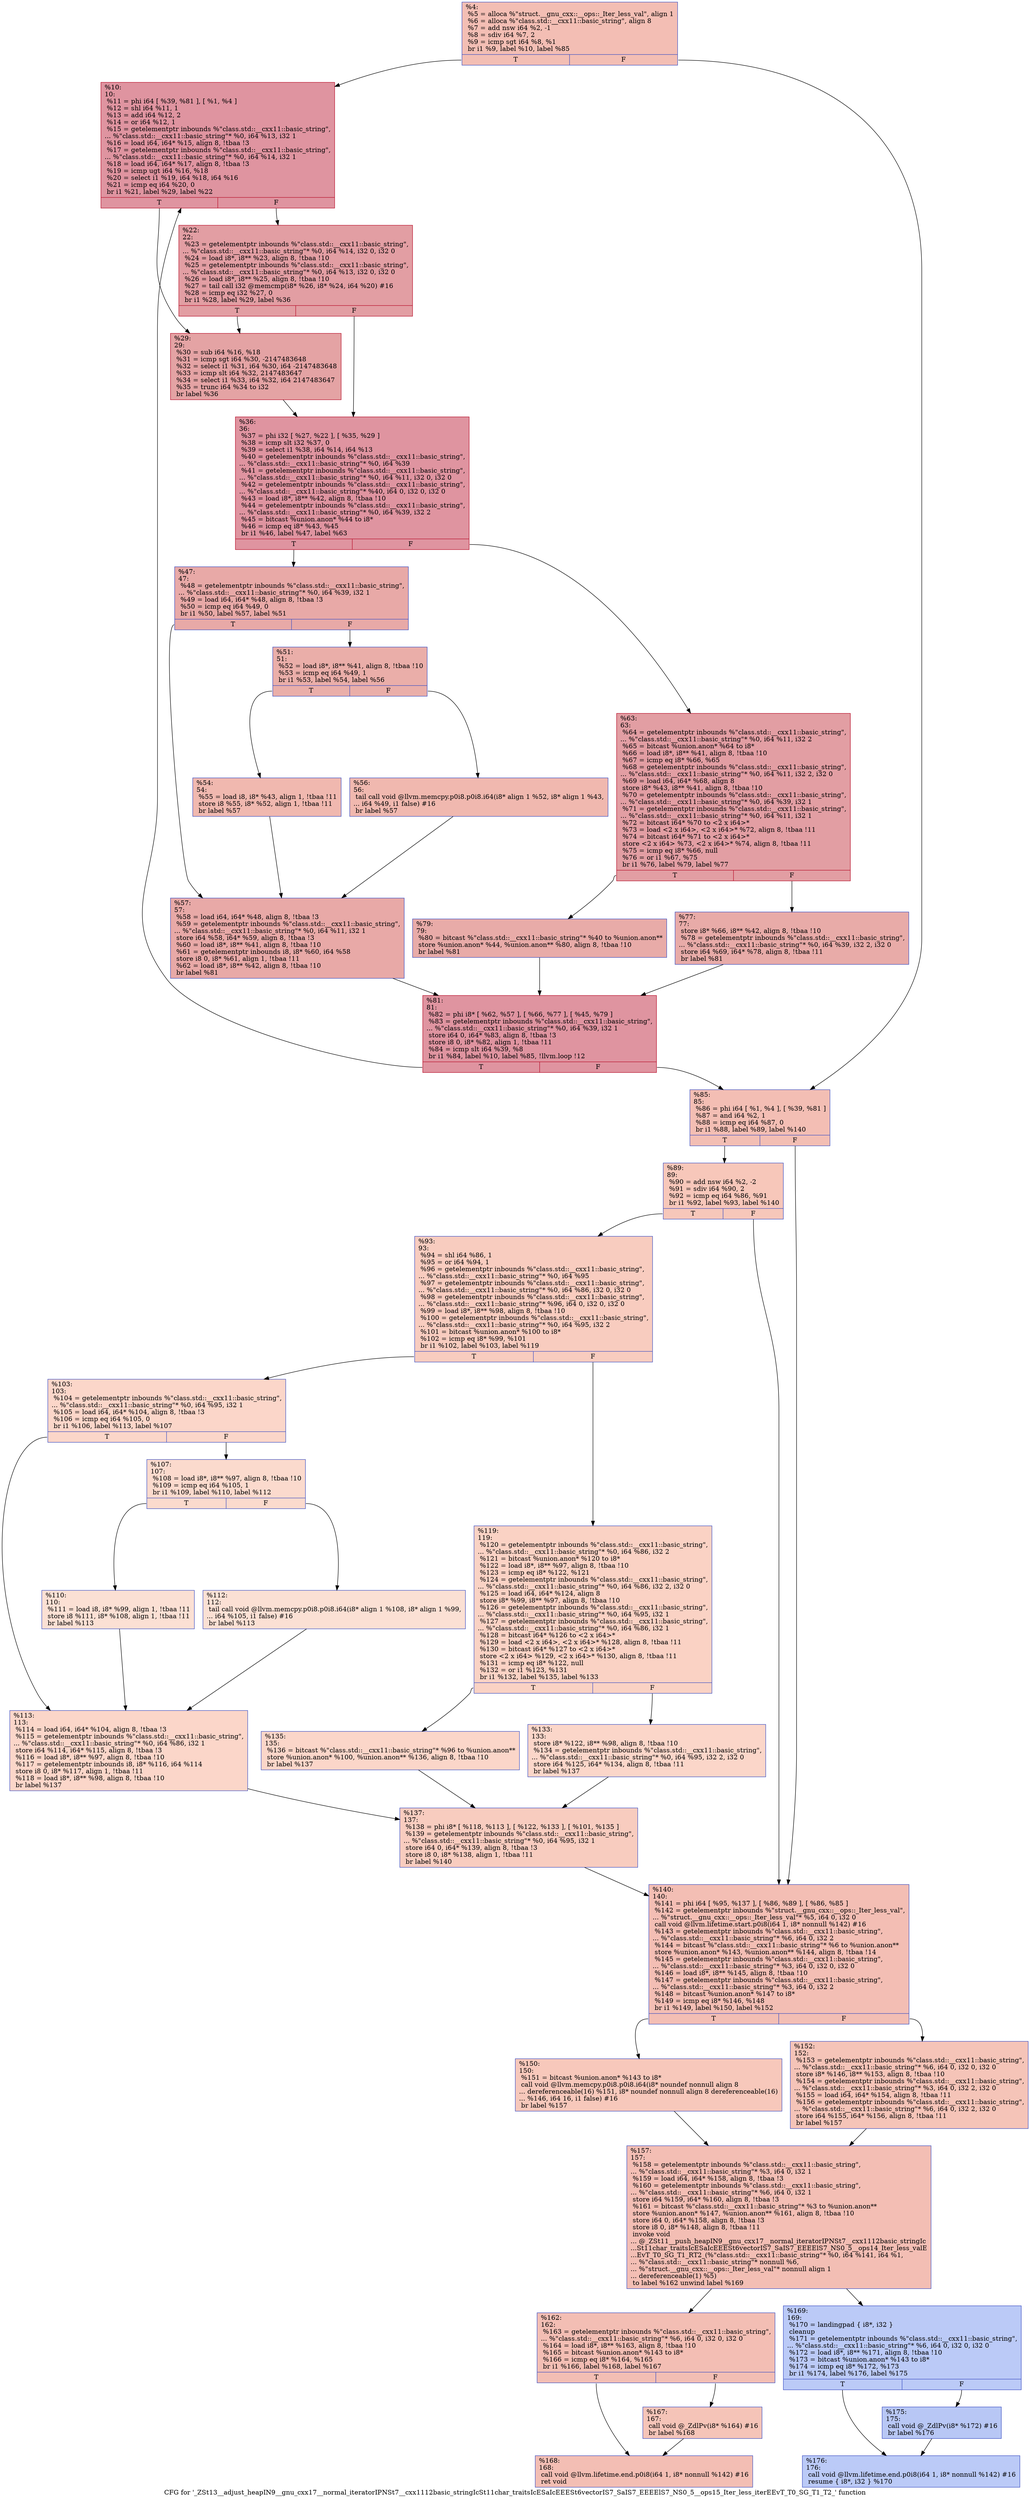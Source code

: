 digraph "CFG for '_ZSt13__adjust_heapIN9__gnu_cxx17__normal_iteratorIPNSt7__cxx1112basic_stringIcSt11char_traitsIcESaIcEEESt6vectorIS7_SaIS7_EEEElS7_NS0_5__ops15_Iter_less_iterEEvT_T0_SG_T1_T2_' function" {
	label="CFG for '_ZSt13__adjust_heapIN9__gnu_cxx17__normal_iteratorIPNSt7__cxx1112basic_stringIcSt11char_traitsIcESaIcEEESt6vectorIS7_SaIS7_EEEElS7_NS0_5__ops15_Iter_less_iterEEvT_T0_SG_T1_T2_' function";

	Node0x5599fb401ed0 [shape=record,color="#3d50c3ff", style=filled, fillcolor="#e36c5570",label="{%4:\l  %5 = alloca %\"struct.__gnu_cxx::__ops::_Iter_less_val\", align 1\l  %6 = alloca %\"class.std::__cxx11::basic_string\", align 8\l  %7 = add nsw i64 %2, -1\l  %8 = sdiv i64 %7, 2\l  %9 = icmp sgt i64 %8, %1\l  br i1 %9, label %10, label %85\l|{<s0>T|<s1>F}}"];
	Node0x5599fb401ed0:s0 -> Node0x5599fb401f20;
	Node0x5599fb401ed0:s1 -> Node0x5599fb402200;
	Node0x5599fb401f20 [shape=record,color="#b70d28ff", style=filled, fillcolor="#b70d2870",label="{%10:\l10:                                               \l  %11 = phi i64 [ %39, %81 ], [ %1, %4 ]\l  %12 = shl i64 %11, 1\l  %13 = add i64 %12, 2\l  %14 = or i64 %12, 1\l  %15 = getelementptr inbounds %\"class.std::__cxx11::basic_string\",\l... %\"class.std::__cxx11::basic_string\"* %0, i64 %13, i32 1\l  %16 = load i64, i64* %15, align 8, !tbaa !3\l  %17 = getelementptr inbounds %\"class.std::__cxx11::basic_string\",\l... %\"class.std::__cxx11::basic_string\"* %0, i64 %14, i32 1\l  %18 = load i64, i64* %17, align 8, !tbaa !3\l  %19 = icmp ugt i64 %16, %18\l  %20 = select i1 %19, i64 %18, i64 %16\l  %21 = icmp eq i64 %20, 0\l  br i1 %21, label %29, label %22\l|{<s0>T|<s1>F}}"];
	Node0x5599fb401f20:s0 -> Node0x5599fb402770;
	Node0x5599fb401f20:s1 -> Node0x5599fb4027c0;
	Node0x5599fb4027c0 [shape=record,color="#b70d28ff", style=filled, fillcolor="#be242e70",label="{%22:\l22:                                               \l  %23 = getelementptr inbounds %\"class.std::__cxx11::basic_string\",\l... %\"class.std::__cxx11::basic_string\"* %0, i64 %14, i32 0, i32 0\l  %24 = load i8*, i8** %23, align 8, !tbaa !10\l  %25 = getelementptr inbounds %\"class.std::__cxx11::basic_string\",\l... %\"class.std::__cxx11::basic_string\"* %0, i64 %13, i32 0, i32 0\l  %26 = load i8*, i8** %25, align 8, !tbaa !10\l  %27 = tail call i32 @memcmp(i8* %26, i8* %24, i64 %20) #16\l  %28 = icmp eq i32 %27, 0\l  br i1 %28, label %29, label %36\l|{<s0>T|<s1>F}}"];
	Node0x5599fb4027c0:s0 -> Node0x5599fb402770;
	Node0x5599fb4027c0:s1 -> Node0x5599fb402e70;
	Node0x5599fb402770 [shape=record,color="#b70d28ff", style=filled, fillcolor="#c32e3170",label="{%29:\l29:                                               \l  %30 = sub i64 %16, %18\l  %31 = icmp sgt i64 %30, -2147483648\l  %32 = select i1 %31, i64 %30, i64 -2147483648\l  %33 = icmp slt i64 %32, 2147483647\l  %34 = select i1 %33, i64 %32, i64 2147483647\l  %35 = trunc i64 %34 to i32\l  br label %36\l}"];
	Node0x5599fb402770 -> Node0x5599fb402e70;
	Node0x5599fb402e70 [shape=record,color="#b70d28ff", style=filled, fillcolor="#b70d2870",label="{%36:\l36:                                               \l  %37 = phi i32 [ %27, %22 ], [ %35, %29 ]\l  %38 = icmp slt i32 %37, 0\l  %39 = select i1 %38, i64 %14, i64 %13\l  %40 = getelementptr inbounds %\"class.std::__cxx11::basic_string\",\l... %\"class.std::__cxx11::basic_string\"* %0, i64 %39\l  %41 = getelementptr inbounds %\"class.std::__cxx11::basic_string\",\l... %\"class.std::__cxx11::basic_string\"* %0, i64 %11, i32 0, i32 0\l  %42 = getelementptr inbounds %\"class.std::__cxx11::basic_string\",\l... %\"class.std::__cxx11::basic_string\"* %40, i64 0, i32 0, i32 0\l  %43 = load i8*, i8** %42, align 8, !tbaa !10\l  %44 = getelementptr inbounds %\"class.std::__cxx11::basic_string\",\l... %\"class.std::__cxx11::basic_string\"* %0, i64 %39, i32 2\l  %45 = bitcast %union.anon* %44 to i8*\l  %46 = icmp eq i8* %43, %45\l  br i1 %46, label %47, label %63\l|{<s0>T|<s1>F}}"];
	Node0x5599fb402e70:s0 -> Node0x5599fb403980;
	Node0x5599fb402e70:s1 -> Node0x5599fb4039d0;
	Node0x5599fb403980 [shape=record,color="#3d50c3ff", style=filled, fillcolor="#ca3b3770",label="{%47:\l47:                                               \l  %48 = getelementptr inbounds %\"class.std::__cxx11::basic_string\",\l... %\"class.std::__cxx11::basic_string\"* %0, i64 %39, i32 1\l  %49 = load i64, i64* %48, align 8, !tbaa !3\l  %50 = icmp eq i64 %49, 0\l  br i1 %50, label %57, label %51\l|{<s0>T|<s1>F}}"];
	Node0x5599fb403980:s0 -> Node0x5599fb403c90;
	Node0x5599fb403980:s1 -> Node0x5599fb403ce0;
	Node0x5599fb403ce0 [shape=record,color="#3d50c3ff", style=filled, fillcolor="#d0473d70",label="{%51:\l51:                                               \l  %52 = load i8*, i8** %41, align 8, !tbaa !10\l  %53 = icmp eq i64 %49, 1\l  br i1 %53, label %54, label %56\l|{<s0>T|<s1>F}}"];
	Node0x5599fb403ce0:s0 -> Node0x5599fb403ee0;
	Node0x5599fb403ce0:s1 -> Node0x5599fb403f30;
	Node0x5599fb403ee0 [shape=record,color="#3d50c3ff", style=filled, fillcolor="#dc5d4a70",label="{%54:\l54:                                               \l  %55 = load i8, i8* %43, align 1, !tbaa !11\l  store i8 %55, i8* %52, align 1, !tbaa !11\l  br label %57\l}"];
	Node0x5599fb403ee0 -> Node0x5599fb403c90;
	Node0x5599fb403f30 [shape=record,color="#3d50c3ff", style=filled, fillcolor="#dc5d4a70",label="{%56:\l56:                                               \l  tail call void @llvm.memcpy.p0i8.p0i8.i64(i8* align 1 %52, i8* align 1 %43,\l... i64 %49, i1 false) #16\l  br label %57\l}"];
	Node0x5599fb403f30 -> Node0x5599fb403c90;
	Node0x5599fb403c90 [shape=record,color="#3d50c3ff", style=filled, fillcolor="#ca3b3770",label="{%57:\l57:                                               \l  %58 = load i64, i64* %48, align 8, !tbaa !3\l  %59 = getelementptr inbounds %\"class.std::__cxx11::basic_string\",\l... %\"class.std::__cxx11::basic_string\"* %0, i64 %11, i32 1\l  store i64 %58, i64* %59, align 8, !tbaa !3\l  %60 = load i8*, i8** %41, align 8, !tbaa !10\l  %61 = getelementptr inbounds i8, i8* %60, i64 %58\l  store i8 0, i8* %61, align 1, !tbaa !11\l  %62 = load i8*, i8** %42, align 8, !tbaa !10\l  br label %81\l}"];
	Node0x5599fb403c90 -> Node0x5599fb402300;
	Node0x5599fb4039d0 [shape=record,color="#b70d28ff", style=filled, fillcolor="#be242e70",label="{%63:\l63:                                               \l  %64 = getelementptr inbounds %\"class.std::__cxx11::basic_string\",\l... %\"class.std::__cxx11::basic_string\"* %0, i64 %11, i32 2\l  %65 = bitcast %union.anon* %64 to i8*\l  %66 = load i8*, i8** %41, align 8, !tbaa !10\l  %67 = icmp eq i8* %66, %65\l  %68 = getelementptr inbounds %\"class.std::__cxx11::basic_string\",\l... %\"class.std::__cxx11::basic_string\"* %0, i64 %11, i32 2, i32 0\l  %69 = load i64, i64* %68, align 8\l  store i8* %43, i8** %41, align 8, !tbaa !10\l  %70 = getelementptr inbounds %\"class.std::__cxx11::basic_string\",\l... %\"class.std::__cxx11::basic_string\"* %0, i64 %39, i32 1\l  %71 = getelementptr inbounds %\"class.std::__cxx11::basic_string\",\l... %\"class.std::__cxx11::basic_string\"* %0, i64 %11, i32 1\l  %72 = bitcast i64* %70 to \<2 x i64\>*\l  %73 = load \<2 x i64\>, \<2 x i64\>* %72, align 8, !tbaa !11\l  %74 = bitcast i64* %71 to \<2 x i64\>*\l  store \<2 x i64\> %73, \<2 x i64\>* %74, align 8, !tbaa !11\l  %75 = icmp eq i8* %66, null\l  %76 = or i1 %67, %75\l  br i1 %76, label %79, label %77\l|{<s0>T|<s1>F}}"];
	Node0x5599fb4039d0:s0 -> Node0x5599fb4056d0;
	Node0x5599fb4039d0:s1 -> Node0x5599fb405720;
	Node0x5599fb405720 [shape=record,color="#3d50c3ff", style=filled, fillcolor="#cc403a70",label="{%77:\l77:                                               \l  store i8* %66, i8** %42, align 8, !tbaa !10\l  %78 = getelementptr inbounds %\"class.std::__cxx11::basic_string\",\l... %\"class.std::__cxx11::basic_string\"* %0, i64 %39, i32 2, i32 0\l  store i64 %69, i64* %78, align 8, !tbaa !11\l  br label %81\l}"];
	Node0x5599fb405720 -> Node0x5599fb402300;
	Node0x5599fb4056d0 [shape=record,color="#3d50c3ff", style=filled, fillcolor="#cc403a70",label="{%79:\l79:                                               \l  %80 = bitcast %\"class.std::__cxx11::basic_string\"* %40 to %union.anon**\l  store %union.anon* %44, %union.anon** %80, align 8, !tbaa !10\l  br label %81\l}"];
	Node0x5599fb4056d0 -> Node0x5599fb402300;
	Node0x5599fb402300 [shape=record,color="#b70d28ff", style=filled, fillcolor="#b70d2870",label="{%81:\l81:                                               \l  %82 = phi i8* [ %62, %57 ], [ %66, %77 ], [ %45, %79 ]\l  %83 = getelementptr inbounds %\"class.std::__cxx11::basic_string\",\l... %\"class.std::__cxx11::basic_string\"* %0, i64 %39, i32 1\l  store i64 0, i64* %83, align 8, !tbaa !3\l  store i8 0, i8* %82, align 1, !tbaa !11\l  %84 = icmp slt i64 %39, %8\l  br i1 %84, label %10, label %85, !llvm.loop !12\l|{<s0>T|<s1>F}}"];
	Node0x5599fb402300:s0 -> Node0x5599fb401f20;
	Node0x5599fb402300:s1 -> Node0x5599fb402200;
	Node0x5599fb402200 [shape=record,color="#3d50c3ff", style=filled, fillcolor="#e36c5570",label="{%85:\l85:                                               \l  %86 = phi i64 [ %1, %4 ], [ %39, %81 ]\l  %87 = and i64 %2, 1\l  %88 = icmp eq i64 %87, 0\l  br i1 %88, label %89, label %140\l|{<s0>T|<s1>F}}"];
	Node0x5599fb402200:s0 -> Node0x5599fb406850;
	Node0x5599fb402200:s1 -> Node0x5599fb4068a0;
	Node0x5599fb406850 [shape=record,color="#3d50c3ff", style=filled, fillcolor="#ec7f6370",label="{%89:\l89:                                               \l  %90 = add nsw i64 %2, -2\l  %91 = sdiv i64 %90, 2\l  %92 = icmp eq i64 %86, %91\l  br i1 %92, label %93, label %140\l|{<s0>T|<s1>F}}"];
	Node0x5599fb406850:s0 -> Node0x5599fb406b50;
	Node0x5599fb406850:s1 -> Node0x5599fb4068a0;
	Node0x5599fb406b50 [shape=record,color="#3d50c3ff", style=filled, fillcolor="#f08b6e70",label="{%93:\l93:                                               \l  %94 = shl i64 %86, 1\l  %95 = or i64 %94, 1\l  %96 = getelementptr inbounds %\"class.std::__cxx11::basic_string\",\l... %\"class.std::__cxx11::basic_string\"* %0, i64 %95\l  %97 = getelementptr inbounds %\"class.std::__cxx11::basic_string\",\l... %\"class.std::__cxx11::basic_string\"* %0, i64 %86, i32 0, i32 0\l  %98 = getelementptr inbounds %\"class.std::__cxx11::basic_string\",\l... %\"class.std::__cxx11::basic_string\"* %96, i64 0, i32 0, i32 0\l  %99 = load i8*, i8** %98, align 8, !tbaa !10\l  %100 = getelementptr inbounds %\"class.std::__cxx11::basic_string\",\l... %\"class.std::__cxx11::basic_string\"* %0, i64 %95, i32 2\l  %101 = bitcast %union.anon* %100 to i8*\l  %102 = icmp eq i8* %99, %101\l  br i1 %102, label %103, label %119\l|{<s0>T|<s1>F}}"];
	Node0x5599fb406b50:s0 -> Node0x5599fb407200;
	Node0x5599fb406b50:s1 -> Node0x5599fb407250;
	Node0x5599fb407200 [shape=record,color="#3d50c3ff", style=filled, fillcolor="#f6a38570",label="{%103:\l103:                                              \l  %104 = getelementptr inbounds %\"class.std::__cxx11::basic_string\",\l... %\"class.std::__cxx11::basic_string\"* %0, i64 %95, i32 1\l  %105 = load i64, i64* %104, align 8, !tbaa !3\l  %106 = icmp eq i64 %105, 0\l  br i1 %106, label %113, label %107\l|{<s0>T|<s1>F}}"];
	Node0x5599fb407200:s0 -> Node0x5599fb407510;
	Node0x5599fb407200:s1 -> Node0x5599fb407560;
	Node0x5599fb407560 [shape=record,color="#3d50c3ff", style=filled, fillcolor="#f7ac8e70",label="{%107:\l107:                                              \l  %108 = load i8*, i8** %97, align 8, !tbaa !10\l  %109 = icmp eq i64 %105, 1\l  br i1 %109, label %110, label %112\l|{<s0>T|<s1>F}}"];
	Node0x5599fb407560:s0 -> Node0x5599fb407760;
	Node0x5599fb407560:s1 -> Node0x5599fb4077b0;
	Node0x5599fb407760 [shape=record,color="#3d50c3ff", style=filled, fillcolor="#f7b99e70",label="{%110:\l110:                                              \l  %111 = load i8, i8* %99, align 1, !tbaa !11\l  store i8 %111, i8* %108, align 1, !tbaa !11\l  br label %113\l}"];
	Node0x5599fb407760 -> Node0x5599fb407510;
	Node0x5599fb4077b0 [shape=record,color="#3d50c3ff", style=filled, fillcolor="#f7b99e70",label="{%112:\l112:                                              \l  tail call void @llvm.memcpy.p0i8.p0i8.i64(i8* align 1 %108, i8* align 1 %99,\l... i64 %105, i1 false) #16\l  br label %113\l}"];
	Node0x5599fb4077b0 -> Node0x5599fb407510;
	Node0x5599fb407510 [shape=record,color="#3d50c3ff", style=filled, fillcolor="#f6a38570",label="{%113:\l113:                                              \l  %114 = load i64, i64* %104, align 8, !tbaa !3\l  %115 = getelementptr inbounds %\"class.std::__cxx11::basic_string\",\l... %\"class.std::__cxx11::basic_string\"* %0, i64 %86, i32 1\l  store i64 %114, i64* %115, align 8, !tbaa !3\l  %116 = load i8*, i8** %97, align 8, !tbaa !10\l  %117 = getelementptr inbounds i8, i8* %116, i64 %114\l  store i8 0, i8* %117, align 1, !tbaa !11\l  %118 = load i8*, i8** %98, align 8, !tbaa !10\l  br label %137\l}"];
	Node0x5599fb407510 -> Node0x5599fb408030;
	Node0x5599fb407250 [shape=record,color="#3d50c3ff", style=filled, fillcolor="#f4987a70",label="{%119:\l119:                                              \l  %120 = getelementptr inbounds %\"class.std::__cxx11::basic_string\",\l... %\"class.std::__cxx11::basic_string\"* %0, i64 %86, i32 2\l  %121 = bitcast %union.anon* %120 to i8*\l  %122 = load i8*, i8** %97, align 8, !tbaa !10\l  %123 = icmp eq i8* %122, %121\l  %124 = getelementptr inbounds %\"class.std::__cxx11::basic_string\",\l... %\"class.std::__cxx11::basic_string\"* %0, i64 %86, i32 2, i32 0\l  %125 = load i64, i64* %124, align 8\l  store i8* %99, i8** %97, align 8, !tbaa !10\l  %126 = getelementptr inbounds %\"class.std::__cxx11::basic_string\",\l... %\"class.std::__cxx11::basic_string\"* %0, i64 %95, i32 1\l  %127 = getelementptr inbounds %\"class.std::__cxx11::basic_string\",\l... %\"class.std::__cxx11::basic_string\"* %0, i64 %86, i32 1\l  %128 = bitcast i64* %126 to \<2 x i64\>*\l  %129 = load \<2 x i64\>, \<2 x i64\>* %128, align 8, !tbaa !11\l  %130 = bitcast i64* %127 to \<2 x i64\>*\l  store \<2 x i64\> %129, \<2 x i64\>* %130, align 8, !tbaa !11\l  %131 = icmp eq i8* %122, null\l  %132 = or i1 %123, %131\l  br i1 %132, label %135, label %133\l|{<s0>T|<s1>F}}"];
	Node0x5599fb407250:s0 -> Node0x5599fb409190;
	Node0x5599fb407250:s1 -> Node0x5599fb4091e0;
	Node0x5599fb4091e0 [shape=record,color="#3d50c3ff", style=filled, fillcolor="#f6a38570",label="{%133:\l133:                                              \l  store i8* %122, i8** %98, align 8, !tbaa !10\l  %134 = getelementptr inbounds %\"class.std::__cxx11::basic_string\",\l... %\"class.std::__cxx11::basic_string\"* %0, i64 %95, i32 2, i32 0\l  store i64 %125, i64* %134, align 8, !tbaa !11\l  br label %137\l}"];
	Node0x5599fb4091e0 -> Node0x5599fb408030;
	Node0x5599fb409190 [shape=record,color="#3d50c3ff", style=filled, fillcolor="#f6a38570",label="{%135:\l135:                                              \l  %136 = bitcast %\"class.std::__cxx11::basic_string\"* %96 to %union.anon**\l  store %union.anon* %100, %union.anon** %136, align 8, !tbaa !10\l  br label %137\l}"];
	Node0x5599fb409190 -> Node0x5599fb408030;
	Node0x5599fb408030 [shape=record,color="#3d50c3ff", style=filled, fillcolor="#f08b6e70",label="{%137:\l137:                                              \l  %138 = phi i8* [ %118, %113 ], [ %122, %133 ], [ %101, %135 ]\l  %139 = getelementptr inbounds %\"class.std::__cxx11::basic_string\",\l... %\"class.std::__cxx11::basic_string\"* %0, i64 %95, i32 1\l  store i64 0, i64* %139, align 8, !tbaa !3\l  store i8 0, i8* %138, align 1, !tbaa !11\l  br label %140\l}"];
	Node0x5599fb408030 -> Node0x5599fb4068a0;
	Node0x5599fb4068a0 [shape=record,color="#3d50c3ff", style=filled, fillcolor="#e36c5570",label="{%140:\l140:                                              \l  %141 = phi i64 [ %95, %137 ], [ %86, %89 ], [ %86, %85 ]\l  %142 = getelementptr inbounds %\"struct.__gnu_cxx::__ops::_Iter_less_val\",\l... %\"struct.__gnu_cxx::__ops::_Iter_less_val\"* %5, i64 0, i32 0\l  call void @llvm.lifetime.start.p0i8(i64 1, i8* nonnull %142) #16\l  %143 = getelementptr inbounds %\"class.std::__cxx11::basic_string\",\l... %\"class.std::__cxx11::basic_string\"* %6, i64 0, i32 2\l  %144 = bitcast %\"class.std::__cxx11::basic_string\"* %6 to %union.anon**\l  store %union.anon* %143, %union.anon** %144, align 8, !tbaa !14\l  %145 = getelementptr inbounds %\"class.std::__cxx11::basic_string\",\l... %\"class.std::__cxx11::basic_string\"* %3, i64 0, i32 0, i32 0\l  %146 = load i8*, i8** %145, align 8, !tbaa !10\l  %147 = getelementptr inbounds %\"class.std::__cxx11::basic_string\",\l... %\"class.std::__cxx11::basic_string\"* %3, i64 0, i32 2\l  %148 = bitcast %union.anon* %147 to i8*\l  %149 = icmp eq i8* %146, %148\l  br i1 %149, label %150, label %152\l|{<s0>T|<s1>F}}"];
	Node0x5599fb4068a0:s0 -> Node0x5599fb3ddfe0;
	Node0x5599fb4068a0:s1 -> Node0x5599fb3f9200;
	Node0x5599fb3ddfe0 [shape=record,color="#3d50c3ff", style=filled, fillcolor="#ed836670",label="{%150:\l150:                                              \l  %151 = bitcast %union.anon* %143 to i8*\l  call void @llvm.memcpy.p0i8.p0i8.i64(i8* noundef nonnull align 8\l... dereferenceable(16) %151, i8* noundef nonnull align 8 dereferenceable(16)\l... %146, i64 16, i1 false) #16\l  br label %157\l}"];
	Node0x5599fb3ddfe0 -> Node0x5599fb3f94e0;
	Node0x5599fb3f9200 [shape=record,color="#3d50c3ff", style=filled, fillcolor="#e97a5f70",label="{%152:\l152:                                              \l  %153 = getelementptr inbounds %\"class.std::__cxx11::basic_string\",\l... %\"class.std::__cxx11::basic_string\"* %6, i64 0, i32 0, i32 0\l  store i8* %146, i8** %153, align 8, !tbaa !10\l  %154 = getelementptr inbounds %\"class.std::__cxx11::basic_string\",\l... %\"class.std::__cxx11::basic_string\"* %3, i64 0, i32 2, i32 0\l  %155 = load i64, i64* %154, align 8, !tbaa !11\l  %156 = getelementptr inbounds %\"class.std::__cxx11::basic_string\",\l... %\"class.std::__cxx11::basic_string\"* %6, i64 0, i32 2, i32 0\l  store i64 %155, i64* %156, align 8, !tbaa !11\l  br label %157\l}"];
	Node0x5599fb3f9200 -> Node0x5599fb3f94e0;
	Node0x5599fb3f94e0 [shape=record,color="#3d50c3ff", style=filled, fillcolor="#e36c5570",label="{%157:\l157:                                              \l  %158 = getelementptr inbounds %\"class.std::__cxx11::basic_string\",\l... %\"class.std::__cxx11::basic_string\"* %3, i64 0, i32 1\l  %159 = load i64, i64* %158, align 8, !tbaa !3\l  %160 = getelementptr inbounds %\"class.std::__cxx11::basic_string\",\l... %\"class.std::__cxx11::basic_string\"* %6, i64 0, i32 1\l  store i64 %159, i64* %160, align 8, !tbaa !3\l  %161 = bitcast %\"class.std::__cxx11::basic_string\"* %3 to %union.anon**\l  store %union.anon* %147, %union.anon** %161, align 8, !tbaa !10\l  store i64 0, i64* %158, align 8, !tbaa !3\l  store i8 0, i8* %148, align 8, !tbaa !11\l  invoke void\l... @_ZSt11__push_heapIN9__gnu_cxx17__normal_iteratorIPNSt7__cxx1112basic_stringIc\l...St11char_traitsIcESaIcEEESt6vectorIS7_SaIS7_EEEElS7_NS0_5__ops14_Iter_less_valE\l...EvT_T0_SG_T1_RT2_(%\"class.std::__cxx11::basic_string\"* %0, i64 %141, i64 %1,\l... %\"class.std::__cxx11::basic_string\"* nonnull %6,\l... %\"struct.__gnu_cxx::__ops::_Iter_less_val\"* nonnull align 1\l... dereferenceable(1) %5)\l          to label %162 unwind label %169\l}"];
	Node0x5599fb3f94e0 -> Node0x5599fb409910;
	Node0x5599fb3f94e0 -> Node0x5599fb409960;
	Node0x5599fb409910 [shape=record,color="#3d50c3ff", style=filled, fillcolor="#e36c5570",label="{%162:\l162:                                              \l  %163 = getelementptr inbounds %\"class.std::__cxx11::basic_string\",\l... %\"class.std::__cxx11::basic_string\"* %6, i64 0, i32 0, i32 0\l  %164 = load i8*, i8** %163, align 8, !tbaa !10\l  %165 = bitcast %union.anon* %143 to i8*\l  %166 = icmp eq i8* %164, %165\l  br i1 %166, label %168, label %167\l|{<s0>T|<s1>F}}"];
	Node0x5599fb409910:s0 -> Node0x5599fb3fa5f0;
	Node0x5599fb409910:s1 -> Node0x5599fb3fa640;
	Node0x5599fb3fa640 [shape=record,color="#3d50c3ff", style=filled, fillcolor="#e97a5f70",label="{%167:\l167:                                              \l  call void @_ZdlPv(i8* %164) #16\l  br label %168\l}"];
	Node0x5599fb3fa640 -> Node0x5599fb3fa5f0;
	Node0x5599fb3fa5f0 [shape=record,color="#3d50c3ff", style=filled, fillcolor="#e36c5570",label="{%168:\l168:                                              \l  call void @llvm.lifetime.end.p0i8(i64 1, i8* nonnull %142) #16\l  ret void\l}"];
	Node0x5599fb409960 [shape=record,color="#3d50c3ff", style=filled, fillcolor="#6687ed70",label="{%169:\l169:                                              \l  %170 = landingpad \{ i8*, i32 \}\l          cleanup\l  %171 = getelementptr inbounds %\"class.std::__cxx11::basic_string\",\l... %\"class.std::__cxx11::basic_string\"* %6, i64 0, i32 0, i32 0\l  %172 = load i8*, i8** %171, align 8, !tbaa !10\l  %173 = bitcast %union.anon* %143 to i8*\l  %174 = icmp eq i8* %172, %173\l  br i1 %174, label %176, label %175\l|{<s0>T|<s1>F}}"];
	Node0x5599fb409960:s0 -> Node0x5599fb3fac50;
	Node0x5599fb409960:s1 -> Node0x5599fb3faca0;
	Node0x5599fb3faca0 [shape=record,color="#3d50c3ff", style=filled, fillcolor="#5f7fe870",label="{%175:\l175:                                              \l  call void @_ZdlPv(i8* %172) #16\l  br label %176\l}"];
	Node0x5599fb3faca0 -> Node0x5599fb3fac50;
	Node0x5599fb3fac50 [shape=record,color="#3d50c3ff", style=filled, fillcolor="#6687ed70",label="{%176:\l176:                                              \l  call void @llvm.lifetime.end.p0i8(i64 1, i8* nonnull %142) #16\l  resume \{ i8*, i32 \} %170\l}"];
}
